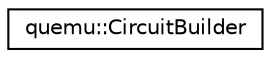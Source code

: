 digraph "Graphical Class Hierarchy"
{
 // LATEX_PDF_SIZE
  edge [fontname="Helvetica",fontsize="10",labelfontname="Helvetica",labelfontsize="10"];
  node [fontname="Helvetica",fontsize="10",shape=record];
  rankdir="LR";
  Node0 [label="quemu::CircuitBuilder",height=0.2,width=0.4,color="black", fillcolor="white", style="filled",URL="$classquemu_1_1CircuitBuilder.html",tooltip=" "];
}
